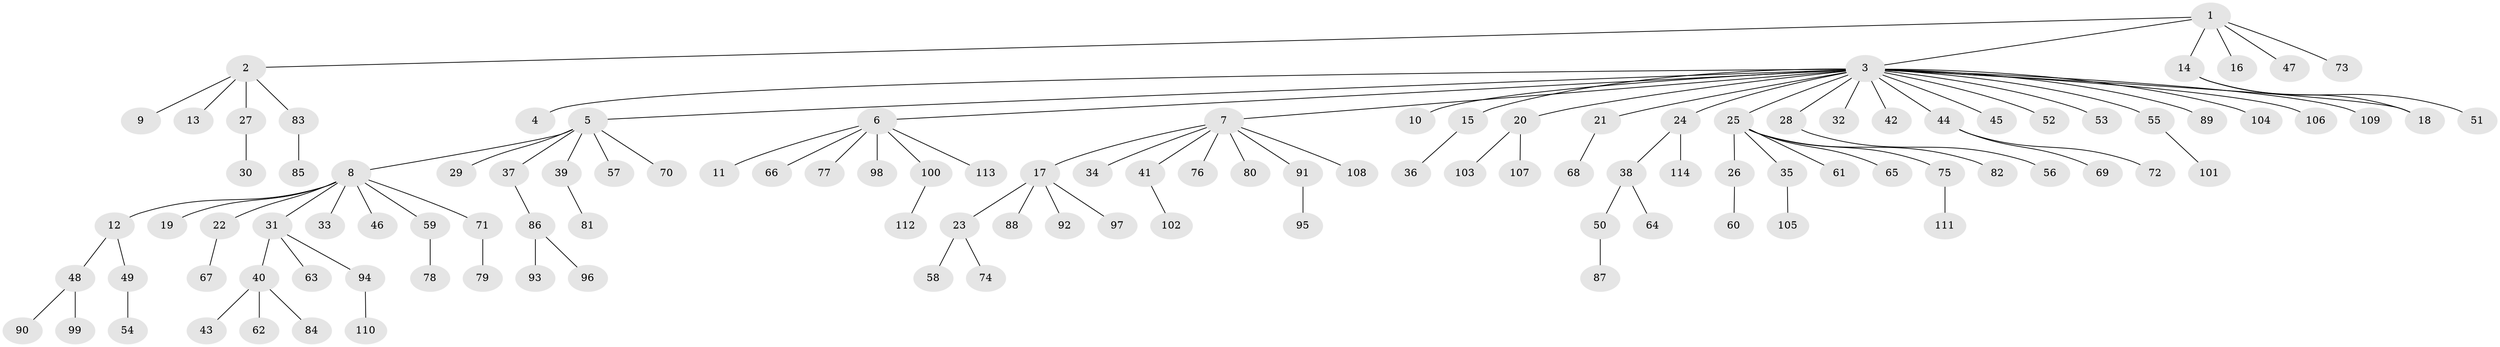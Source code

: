 // Generated by graph-tools (version 1.1) at 2025/25/03/09/25 03:25:59]
// undirected, 114 vertices, 114 edges
graph export_dot {
graph [start="1"]
  node [color=gray90,style=filled];
  1;
  2;
  3;
  4;
  5;
  6;
  7;
  8;
  9;
  10;
  11;
  12;
  13;
  14;
  15;
  16;
  17;
  18;
  19;
  20;
  21;
  22;
  23;
  24;
  25;
  26;
  27;
  28;
  29;
  30;
  31;
  32;
  33;
  34;
  35;
  36;
  37;
  38;
  39;
  40;
  41;
  42;
  43;
  44;
  45;
  46;
  47;
  48;
  49;
  50;
  51;
  52;
  53;
  54;
  55;
  56;
  57;
  58;
  59;
  60;
  61;
  62;
  63;
  64;
  65;
  66;
  67;
  68;
  69;
  70;
  71;
  72;
  73;
  74;
  75;
  76;
  77;
  78;
  79;
  80;
  81;
  82;
  83;
  84;
  85;
  86;
  87;
  88;
  89;
  90;
  91;
  92;
  93;
  94;
  95;
  96;
  97;
  98;
  99;
  100;
  101;
  102;
  103;
  104;
  105;
  106;
  107;
  108;
  109;
  110;
  111;
  112;
  113;
  114;
  1 -- 2;
  1 -- 3;
  1 -- 14;
  1 -- 16;
  1 -- 47;
  1 -- 73;
  2 -- 9;
  2 -- 13;
  2 -- 27;
  2 -- 83;
  3 -- 4;
  3 -- 5;
  3 -- 6;
  3 -- 7;
  3 -- 10;
  3 -- 15;
  3 -- 18;
  3 -- 20;
  3 -- 21;
  3 -- 24;
  3 -- 25;
  3 -- 28;
  3 -- 32;
  3 -- 42;
  3 -- 44;
  3 -- 45;
  3 -- 52;
  3 -- 53;
  3 -- 55;
  3 -- 89;
  3 -- 104;
  3 -- 106;
  3 -- 109;
  5 -- 8;
  5 -- 29;
  5 -- 37;
  5 -- 39;
  5 -- 57;
  5 -- 70;
  6 -- 11;
  6 -- 66;
  6 -- 77;
  6 -- 98;
  6 -- 100;
  6 -- 113;
  7 -- 17;
  7 -- 34;
  7 -- 41;
  7 -- 76;
  7 -- 80;
  7 -- 91;
  7 -- 108;
  8 -- 12;
  8 -- 19;
  8 -- 22;
  8 -- 31;
  8 -- 33;
  8 -- 46;
  8 -- 59;
  8 -- 71;
  12 -- 48;
  12 -- 49;
  14 -- 18;
  14 -- 51;
  15 -- 36;
  17 -- 23;
  17 -- 88;
  17 -- 92;
  17 -- 97;
  20 -- 103;
  20 -- 107;
  21 -- 68;
  22 -- 67;
  23 -- 58;
  23 -- 74;
  24 -- 38;
  24 -- 114;
  25 -- 26;
  25 -- 35;
  25 -- 61;
  25 -- 65;
  25 -- 75;
  25 -- 82;
  26 -- 60;
  27 -- 30;
  28 -- 56;
  31 -- 40;
  31 -- 63;
  31 -- 94;
  35 -- 105;
  37 -- 86;
  38 -- 50;
  38 -- 64;
  39 -- 81;
  40 -- 43;
  40 -- 62;
  40 -- 84;
  41 -- 102;
  44 -- 69;
  44 -- 72;
  48 -- 90;
  48 -- 99;
  49 -- 54;
  50 -- 87;
  55 -- 101;
  59 -- 78;
  71 -- 79;
  75 -- 111;
  83 -- 85;
  86 -- 93;
  86 -- 96;
  91 -- 95;
  94 -- 110;
  100 -- 112;
}
